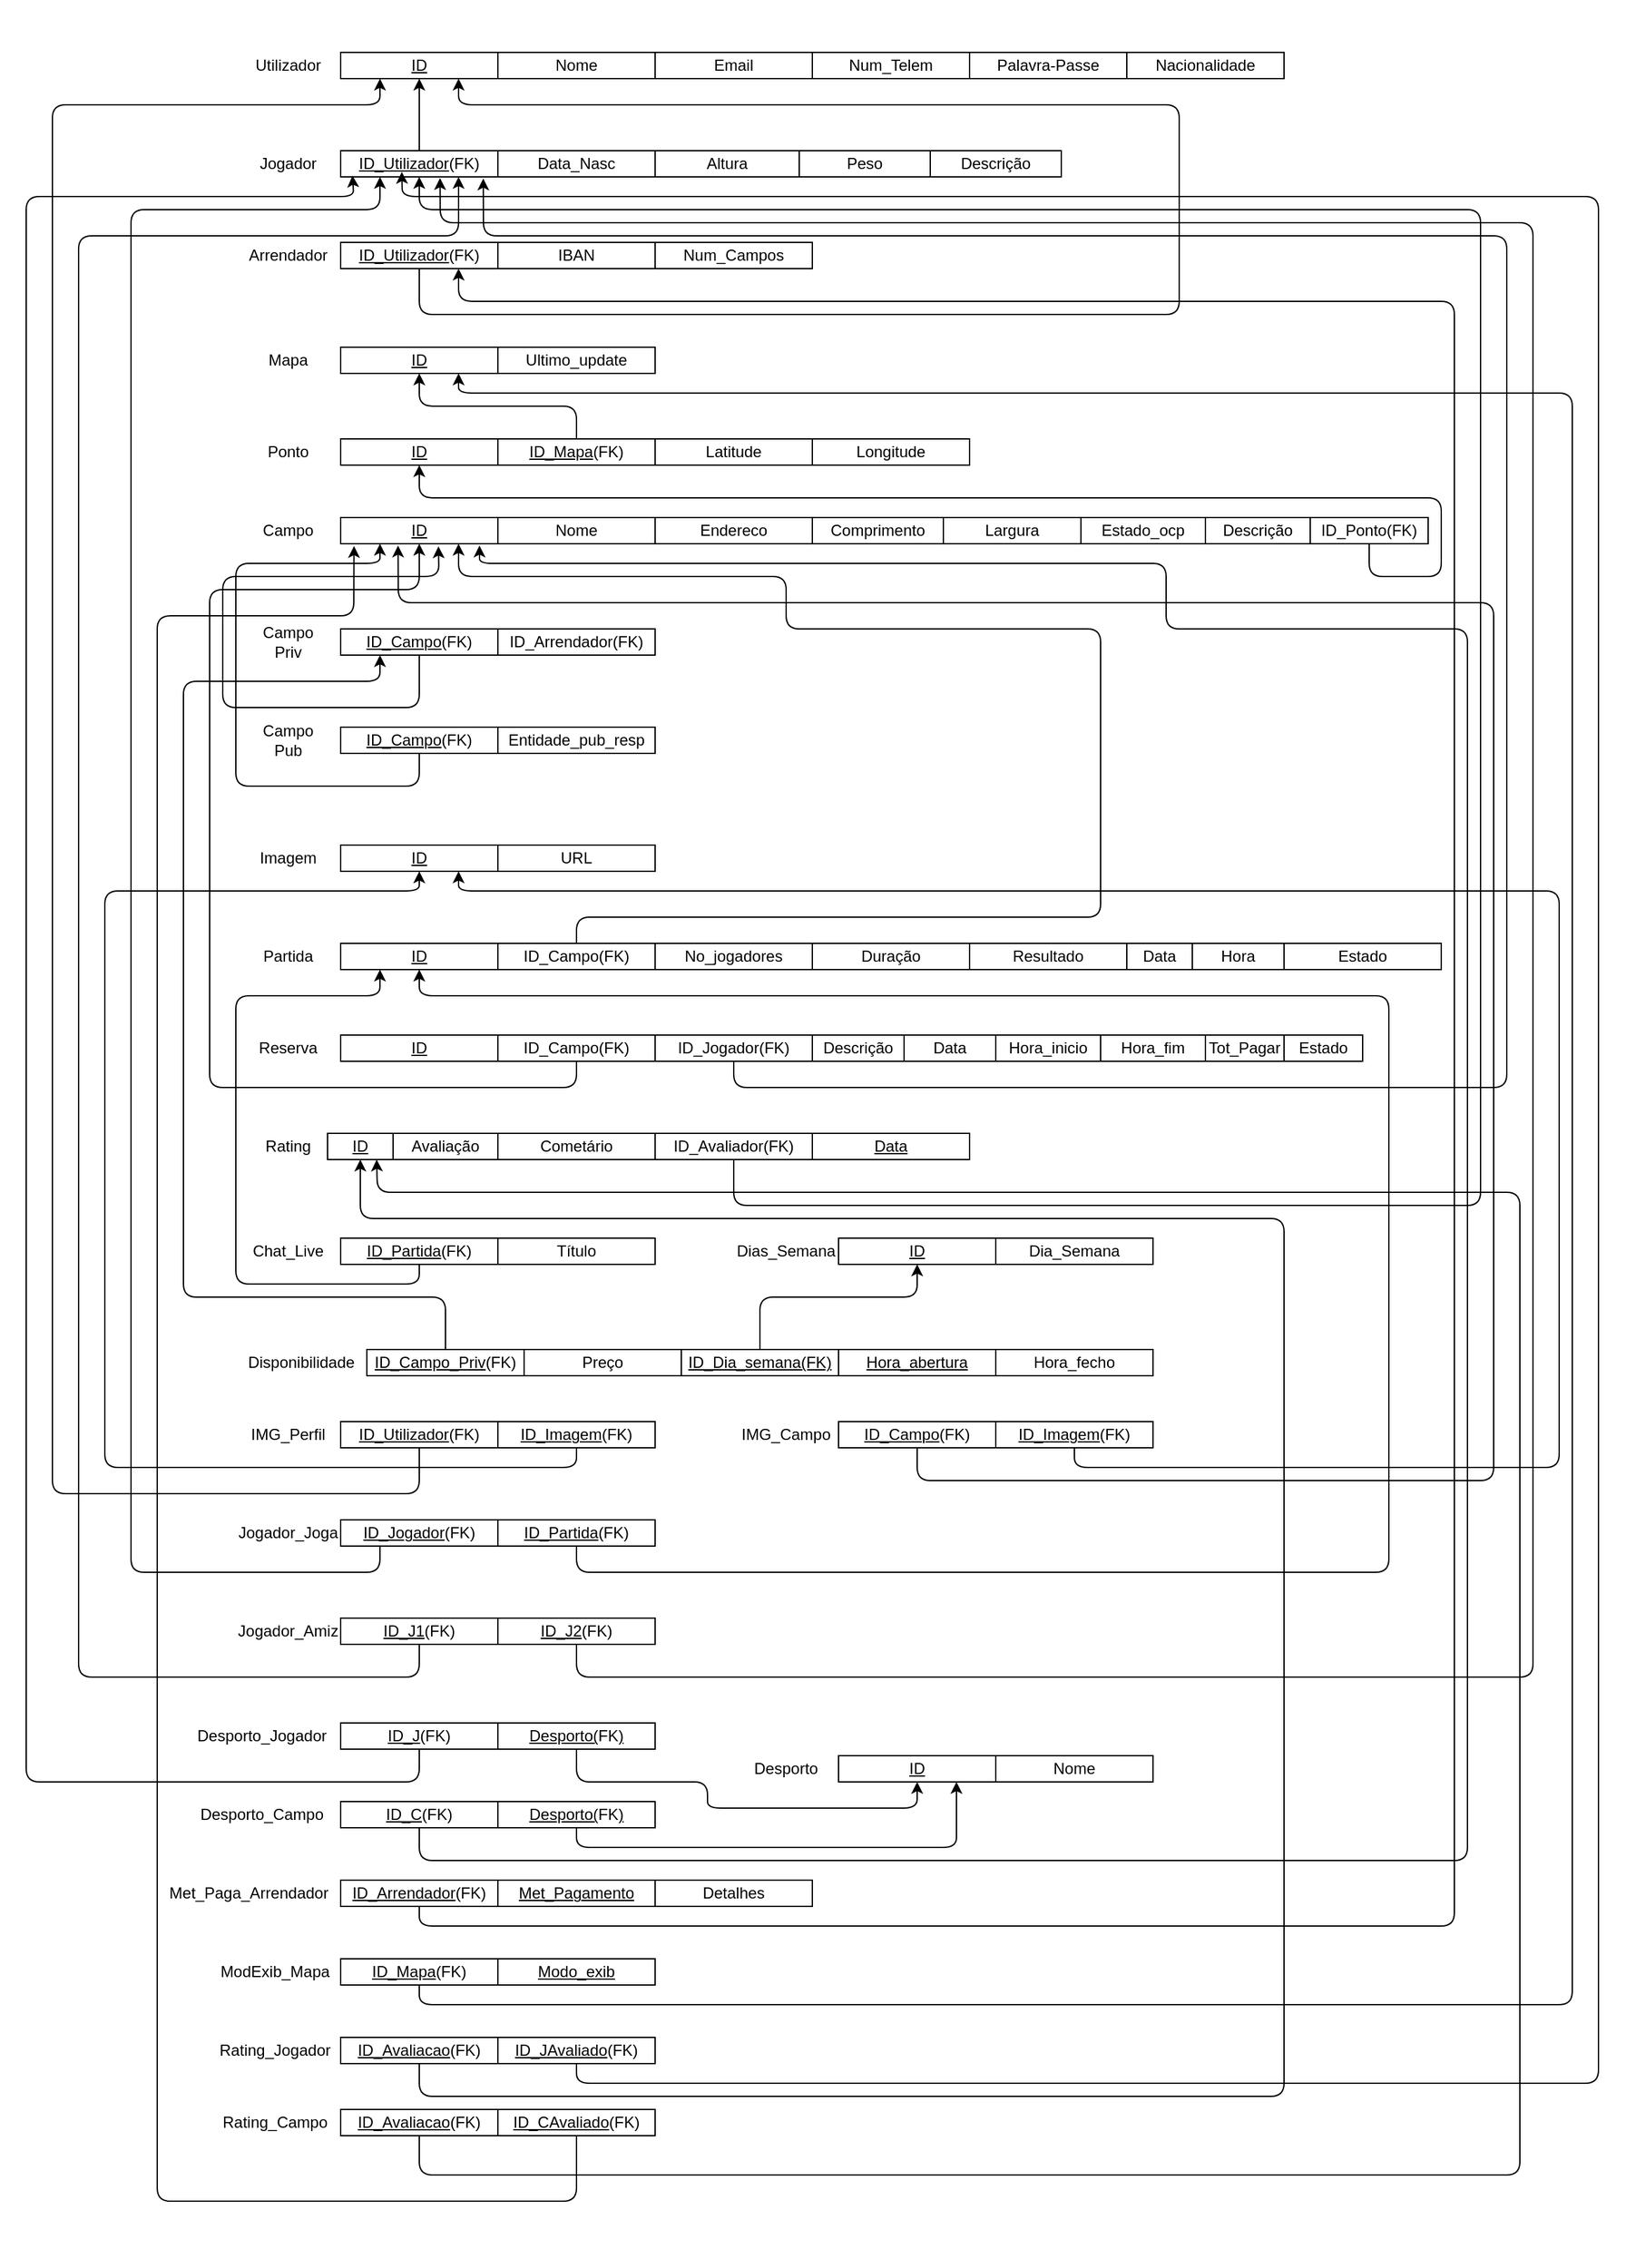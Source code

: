 <mxfile>
    <diagram id="jbAyWPN1_vUW8dfXuM_f" name="Page-1">
        <mxGraphModel dx="1922" dy="389" grid="1" gridSize="10" guides="1" tooltips="1" connect="1" arrows="1" fold="1" page="1" pageScale="1" pageWidth="850" pageHeight="1100" math="0" shadow="0">
            <root>
                <mxCell id="0"/>
                <mxCell id="1" parent="0"/>
                <mxCell id="243" value="" style="rounded=0;whiteSpace=wrap;html=1;shadow=0;strokeColor=none;" parent="1" vertex="1">
                    <mxGeometry x="-180" width="1240" height="1730" as="geometry"/>
                </mxCell>
                <mxCell id="3" value="&lt;u&gt;ID&lt;/u&gt;" style="rounded=0;whiteSpace=wrap;html=1;" parent="1" vertex="1">
                    <mxGeometry x="80" y="40" width="120" height="20" as="geometry"/>
                </mxCell>
                <mxCell id="4" value="Nome" style="rounded=0;whiteSpace=wrap;html=1;" parent="1" vertex="1">
                    <mxGeometry x="200" y="40" width="120" height="20" as="geometry"/>
                </mxCell>
                <mxCell id="5" value="Email" style="rounded=0;whiteSpace=wrap;html=1;" parent="1" vertex="1">
                    <mxGeometry x="320" y="40" width="120" height="20" as="geometry"/>
                </mxCell>
                <mxCell id="6" value="Num_Telem" style="rounded=0;whiteSpace=wrap;html=1;" parent="1" vertex="1">
                    <mxGeometry x="440" y="40" width="120" height="20" as="geometry"/>
                </mxCell>
                <mxCell id="7" value="Palavra-Passe" style="rounded=0;whiteSpace=wrap;html=1;" parent="1" vertex="1">
                    <mxGeometry x="560" y="40" width="120" height="20" as="geometry"/>
                </mxCell>
                <mxCell id="8" value="Nacionalidade" style="rounded=0;whiteSpace=wrap;html=1;" parent="1" vertex="1">
                    <mxGeometry x="680" y="40" width="120" height="20" as="geometry"/>
                </mxCell>
                <mxCell id="9" value="Utilizador" style="text;html=1;align=center;verticalAlign=middle;whiteSpace=wrap;rounded=0;" parent="1" vertex="1">
                    <mxGeometry x="10" y="35" width="60" height="30" as="geometry"/>
                </mxCell>
                <mxCell id="141" style="edgeStyle=none;html=1;exitX=0.5;exitY=1;exitDx=0;exitDy=0;entryX=0.5;entryY=1;entryDx=0;entryDy=0;" parent="1" source="10" target="3" edge="1">
                    <mxGeometry relative="1" as="geometry"/>
                </mxCell>
                <mxCell id="10" value="&lt;u&gt;ID_Utilizador&lt;/u&gt;(FK)" style="rounded=0;whiteSpace=wrap;html=1;" parent="1" vertex="1">
                    <mxGeometry x="80" y="115" width="120" height="20" as="geometry"/>
                </mxCell>
                <mxCell id="13" value="Descrição" style="rounded=0;whiteSpace=wrap;html=1;" parent="1" vertex="1">
                    <mxGeometry x="530" y="115" width="100" height="20" as="geometry"/>
                </mxCell>
                <mxCell id="16" value="Jogador" style="text;html=1;align=center;verticalAlign=middle;whiteSpace=wrap;rounded=0;" parent="1" vertex="1">
                    <mxGeometry x="10" y="110" width="60" height="30" as="geometry"/>
                </mxCell>
                <mxCell id="142" style="edgeStyle=none;html=1;exitX=0.5;exitY=1;exitDx=0;exitDy=0;entryX=0.75;entryY=1;entryDx=0;entryDy=0;" parent="1" source="24" target="3" edge="1">
                    <mxGeometry relative="1" as="geometry">
                        <Array as="points">
                            <mxPoint x="140" y="240"/>
                            <mxPoint x="720" y="240"/>
                            <mxPoint x="720" y="80"/>
                            <mxPoint x="170" y="80"/>
                        </Array>
                    </mxGeometry>
                </mxCell>
                <mxCell id="24" value="&lt;u&gt;ID_Utilizador&lt;/u&gt;(FK)" style="rounded=0;whiteSpace=wrap;html=1;" parent="1" vertex="1">
                    <mxGeometry x="80" y="185" width="120" height="20" as="geometry"/>
                </mxCell>
                <mxCell id="25" value="IBAN" style="rounded=0;whiteSpace=wrap;html=1;" parent="1" vertex="1">
                    <mxGeometry x="200" y="185" width="120" height="20" as="geometry"/>
                </mxCell>
                <mxCell id="26" value="Num_Campos" style="rounded=0;whiteSpace=wrap;html=1;" parent="1" vertex="1">
                    <mxGeometry x="320" y="185" width="120" height="20" as="geometry"/>
                </mxCell>
                <mxCell id="30" value="Arrendador" style="text;html=1;align=center;verticalAlign=middle;whiteSpace=wrap;rounded=0;" parent="1" vertex="1">
                    <mxGeometry x="10" y="180" width="60" height="30" as="geometry"/>
                </mxCell>
                <mxCell id="38" value="&lt;u&gt;ID&lt;/u&gt;" style="rounded=0;whiteSpace=wrap;html=1;" parent="1" vertex="1">
                    <mxGeometry x="80" y="395" width="120" height="20" as="geometry"/>
                </mxCell>
                <mxCell id="39" value="ID_Ponto" style="rounded=0;whiteSpace=wrap;html=1;" parent="1" vertex="1">
                    <mxGeometry x="200" y="395" width="120" height="20" as="geometry"/>
                </mxCell>
                <mxCell id="40" value="Comprimento" style="rounded=0;whiteSpace=wrap;html=1;" parent="1" vertex="1">
                    <mxGeometry x="440" y="395" width="100" height="20" as="geometry"/>
                </mxCell>
                <mxCell id="41" value="Endereco" style="rounded=0;whiteSpace=wrap;html=1;" parent="1" vertex="1">
                    <mxGeometry x="320" y="395" width="120" height="20" as="geometry"/>
                </mxCell>
                <mxCell id="52" value="&lt;u&gt;ID_Campo&lt;/u&gt;(FK)" style="rounded=0;whiteSpace=wrap;html=1;" parent="1" vertex="1">
                    <mxGeometry x="80" y="480" width="120" height="20" as="geometry"/>
                </mxCell>
                <mxCell id="53" value="ID_Arrendador(FK)" style="rounded=0;whiteSpace=wrap;html=1;" parent="1" vertex="1">
                    <mxGeometry x="200" y="480" width="120" height="20" as="geometry"/>
                </mxCell>
                <mxCell id="58" value="Campo Priv" style="text;html=1;align=center;verticalAlign=middle;whiteSpace=wrap;rounded=0;" parent="1" vertex="1">
                    <mxGeometry x="10" y="475" width="60" height="30" as="geometry"/>
                </mxCell>
                <mxCell id="154" style="edgeStyle=none;html=1;exitX=0.5;exitY=1;exitDx=0;exitDy=0;entryX=0.25;entryY=1;entryDx=0;entryDy=0;" parent="1" source="59" target="132" edge="1">
                    <mxGeometry relative="1" as="geometry">
                        <Array as="points">
                            <mxPoint x="140" y="600"/>
                            <mxPoint y="600"/>
                            <mxPoint y="430"/>
                            <mxPoint x="110" y="430"/>
                        </Array>
                    </mxGeometry>
                </mxCell>
                <mxCell id="59" value="&lt;u&gt;ID_Campo&lt;/u&gt;&lt;span style=&quot;color: rgb(0, 0, 0);&quot;&gt;(FK)&lt;/span&gt;" style="rounded=0;whiteSpace=wrap;html=1;" parent="1" vertex="1">
                    <mxGeometry x="80" y="555" width="120" height="20" as="geometry"/>
                </mxCell>
                <mxCell id="60" value="Entidade_pub_resp" style="rounded=0;whiteSpace=wrap;html=1;" parent="1" vertex="1">
                    <mxGeometry x="200" y="555" width="120" height="20" as="geometry"/>
                </mxCell>
                <mxCell id="65" value="Campo Pub" style="text;html=1;align=center;verticalAlign=middle;whiteSpace=wrap;rounded=0;" parent="1" vertex="1">
                    <mxGeometry x="10" y="550" width="60" height="30" as="geometry"/>
                </mxCell>
                <mxCell id="66" value="&lt;u&gt;ID&lt;/u&gt;" style="rounded=0;whiteSpace=wrap;html=1;" parent="1" vertex="1">
                    <mxGeometry x="80" y="645" width="120" height="20" as="geometry"/>
                </mxCell>
                <mxCell id="72" value="Imagem" style="text;html=1;align=center;verticalAlign=middle;whiteSpace=wrap;rounded=0;" parent="1" vertex="1">
                    <mxGeometry x="10" y="640" width="60" height="30" as="geometry"/>
                </mxCell>
                <mxCell id="73" value="&lt;u&gt;ID&lt;/u&gt;" style="rounded=0;whiteSpace=wrap;html=1;" parent="1" vertex="1">
                    <mxGeometry x="80" y="720" width="120" height="20" as="geometry"/>
                </mxCell>
                <mxCell id="152" style="edgeStyle=none;html=1;exitX=0.5;exitY=0;exitDx=0;exitDy=0;entryX=0.75;entryY=1;entryDx=0;entryDy=0;" parent="1" source="74" target="132" edge="1">
                    <mxGeometry relative="1" as="geometry">
                        <Array as="points">
                            <mxPoint x="260" y="700"/>
                            <mxPoint x="660" y="700"/>
                            <mxPoint x="660" y="480"/>
                            <mxPoint x="420" y="480"/>
                            <mxPoint x="420" y="440"/>
                            <mxPoint x="170" y="440"/>
                        </Array>
                    </mxGeometry>
                </mxCell>
                <mxCell id="74" value="ID_Campo(FK)" style="rounded=0;whiteSpace=wrap;html=1;" parent="1" vertex="1">
                    <mxGeometry x="200" y="720" width="120" height="20" as="geometry"/>
                </mxCell>
                <mxCell id="75" value="No_jogadores" style="rounded=0;whiteSpace=wrap;html=1;" parent="1" vertex="1">
                    <mxGeometry x="320" y="720" width="120" height="20" as="geometry"/>
                </mxCell>
                <mxCell id="76" value="Duração" style="rounded=0;whiteSpace=wrap;html=1;" parent="1" vertex="1">
                    <mxGeometry x="440" y="720" width="120" height="20" as="geometry"/>
                </mxCell>
                <mxCell id="77" value="Resultado" style="rounded=0;whiteSpace=wrap;html=1;" parent="1" vertex="1">
                    <mxGeometry x="560" y="720" width="120" height="20" as="geometry"/>
                </mxCell>
                <mxCell id="78" value="Data" style="rounded=0;whiteSpace=wrap;html=1;" parent="1" vertex="1">
                    <mxGeometry x="680" y="720" width="50" height="20" as="geometry"/>
                </mxCell>
                <mxCell id="79" value="Partida" style="text;html=1;align=center;verticalAlign=middle;whiteSpace=wrap;rounded=0;" parent="1" vertex="1">
                    <mxGeometry x="10" y="715" width="60" height="30" as="geometry"/>
                </mxCell>
                <mxCell id="80" value="&lt;u&gt;ID&lt;/u&gt;" style="rounded=0;whiteSpace=wrap;html=1;" parent="1" vertex="1">
                    <mxGeometry x="80" y="790" width="120" height="20" as="geometry"/>
                </mxCell>
                <mxCell id="150" style="edgeStyle=none;html=1;exitX=0.5;exitY=1;exitDx=0;exitDy=0;entryX=0.5;entryY=1;entryDx=0;entryDy=0;" parent="1" source="81" target="132" edge="1">
                    <mxGeometry relative="1" as="geometry">
                        <Array as="points">
                            <mxPoint x="260" y="830"/>
                            <mxPoint x="-20" y="830"/>
                            <mxPoint x="-20" y="450"/>
                            <mxPoint x="140" y="450"/>
                        </Array>
                    </mxGeometry>
                </mxCell>
                <mxCell id="81" value="ID_Campo(FK)" style="rounded=0;whiteSpace=wrap;html=1;" parent="1" vertex="1">
                    <mxGeometry x="200" y="790" width="120" height="20" as="geometry"/>
                </mxCell>
                <mxCell id="151" style="edgeStyle=none;html=1;exitX=0.5;exitY=1;exitDx=0;exitDy=0;entryX=0.907;entryY=1.061;entryDx=0;entryDy=0;entryPerimeter=0;" parent="1" source="82" target="10" edge="1">
                    <mxGeometry relative="1" as="geometry">
                        <Array as="points">
                            <mxPoint x="380" y="830"/>
                            <mxPoint x="970" y="830"/>
                            <mxPoint x="970" y="180"/>
                            <mxPoint x="189" y="180"/>
                        </Array>
                    </mxGeometry>
                </mxCell>
                <mxCell id="82" value="ID_Jogador(FK)" style="rounded=0;whiteSpace=wrap;html=1;" parent="1" vertex="1">
                    <mxGeometry x="320" y="790" width="120" height="20" as="geometry"/>
                </mxCell>
                <mxCell id="83" value="Descrição" style="rounded=0;whiteSpace=wrap;html=1;" parent="1" vertex="1">
                    <mxGeometry x="440" y="790" width="70" height="20" as="geometry"/>
                </mxCell>
                <mxCell id="84" value="Data" style="rounded=0;whiteSpace=wrap;html=1;" parent="1" vertex="1">
                    <mxGeometry x="510" y="790" width="70" height="20" as="geometry"/>
                </mxCell>
                <mxCell id="85" value="&lt;u&gt;Hora_abertura&lt;/u&gt;" style="rounded=0;whiteSpace=wrap;html=1;" parent="1" vertex="1">
                    <mxGeometry x="460" y="1030" width="120" height="20" as="geometry"/>
                </mxCell>
                <mxCell id="86" value="Reserva" style="text;html=1;align=center;verticalAlign=middle;whiteSpace=wrap;rounded=0;" parent="1" vertex="1">
                    <mxGeometry x="10" y="785" width="60" height="30" as="geometry"/>
                </mxCell>
                <mxCell id="87" value="Avaliação" style="rounded=0;whiteSpace=wrap;html=1;" parent="1" vertex="1">
                    <mxGeometry x="120" y="865" width="80" height="20" as="geometry"/>
                </mxCell>
                <mxCell id="88" value="Cometário" style="rounded=0;whiteSpace=wrap;html=1;" parent="1" vertex="1">
                    <mxGeometry x="200" y="865" width="120" height="20" as="geometry"/>
                </mxCell>
                <mxCell id="93" value="Rating" style="text;html=1;align=center;verticalAlign=middle;whiteSpace=wrap;rounded=0;" parent="1" vertex="1">
                    <mxGeometry x="10" y="860" width="60" height="30" as="geometry"/>
                </mxCell>
                <mxCell id="146" style="edgeStyle=none;html=1;exitX=0.5;exitY=1;exitDx=0;exitDy=0;entryX=0.25;entryY=1;entryDx=0;entryDy=0;" parent="1" source="94" target="52" edge="1">
                    <mxGeometry relative="1" as="geometry">
                        <Array as="points">
                            <mxPoint x="160" y="990"/>
                            <mxPoint x="-40" y="990"/>
                            <mxPoint x="-40" y="520"/>
                            <mxPoint x="110" y="520"/>
                        </Array>
                    </mxGeometry>
                </mxCell>
                <mxCell id="94" value="&lt;u&gt;ID_Campo_Priv&lt;/u&gt;(FK)" style="rounded=0;whiteSpace=wrap;html=1;" parent="1" vertex="1">
                    <mxGeometry x="100" y="1030" width="120" height="20" as="geometry"/>
                </mxCell>
                <mxCell id="95" value="Preço" style="rounded=0;whiteSpace=wrap;html=1;" parent="1" vertex="1">
                    <mxGeometry x="220" y="1030" width="120" height="20" as="geometry"/>
                </mxCell>
                <mxCell id="100" value="Disponibilidade" style="text;html=1;align=center;verticalAlign=middle;whiteSpace=wrap;rounded=0;" parent="1" vertex="1">
                    <mxGeometry x="20" y="1025" width="60" height="30" as="geometry"/>
                </mxCell>
                <mxCell id="145" style="edgeStyle=none;html=1;exitX=0.5;exitY=1;exitDx=0;exitDy=0;entryX=0.25;entryY=1;entryDx=0;entryDy=0;" parent="1" source="101" target="73" edge="1">
                    <mxGeometry relative="1" as="geometry">
                        <Array as="points">
                            <mxPoint x="140" y="980"/>
                            <mxPoint y="980"/>
                            <mxPoint y="760"/>
                            <mxPoint x="110" y="760"/>
                        </Array>
                    </mxGeometry>
                </mxCell>
                <mxCell id="101" value="&lt;u&gt;ID_Partida&lt;/u&gt;(FK)" style="rounded=0;whiteSpace=wrap;html=1;" parent="1" vertex="1">
                    <mxGeometry x="80" y="945" width="120" height="20" as="geometry"/>
                </mxCell>
                <mxCell id="102" value="Título" style="rounded=0;whiteSpace=wrap;html=1;" parent="1" vertex="1">
                    <mxGeometry x="200" y="945" width="120" height="20" as="geometry"/>
                </mxCell>
                <mxCell id="107" value="Chat_Live" style="text;html=1;align=center;verticalAlign=middle;whiteSpace=wrap;rounded=0;" parent="1" vertex="1">
                    <mxGeometry x="10" y="940" width="60" height="30" as="geometry"/>
                </mxCell>
                <mxCell id="224" style="edgeStyle=none;html=1;exitX=0.5;exitY=1;exitDx=0;exitDy=0;entryX=0.25;entryY=1;entryDx=0;entryDy=0;" parent="1" source="108" target="3" edge="1">
                    <mxGeometry relative="1" as="geometry">
                        <Array as="points">
                            <mxPoint x="140" y="1140"/>
                            <mxPoint x="-140" y="1140"/>
                            <mxPoint x="-140" y="710"/>
                            <mxPoint x="-140" y="80"/>
                            <mxPoint x="110" y="80"/>
                        </Array>
                    </mxGeometry>
                </mxCell>
                <mxCell id="108" value="&lt;u&gt;ID_Utilizador&lt;/u&gt;(FK)" style="rounded=0;whiteSpace=wrap;html=1;" parent="1" vertex="1">
                    <mxGeometry x="80" y="1085" width="120" height="20" as="geometry"/>
                </mxCell>
                <mxCell id="153" style="edgeStyle=none;html=1;exitX=0.5;exitY=1;exitDx=0;exitDy=0;entryX=0.5;entryY=1;entryDx=0;entryDy=0;" parent="1" source="109" target="66" edge="1">
                    <mxGeometry relative="1" as="geometry">
                        <Array as="points">
                            <mxPoint x="260" y="1120"/>
                            <mxPoint x="-100" y="1120"/>
                            <mxPoint x="-100" y="680"/>
                            <mxPoint x="140" y="680"/>
                        </Array>
                    </mxGeometry>
                </mxCell>
                <mxCell id="109" value="&lt;u&gt;ID_Imagem&lt;/u&gt;(FK)" style="rounded=0;whiteSpace=wrap;html=1;" parent="1" vertex="1">
                    <mxGeometry x="200" y="1085" width="120" height="20" as="geometry"/>
                </mxCell>
                <mxCell id="114" value="IMG_Perfil" style="text;html=1;align=center;verticalAlign=middle;whiteSpace=wrap;rounded=0;" parent="1" vertex="1">
                    <mxGeometry x="10" y="1080" width="60" height="30" as="geometry"/>
                </mxCell>
                <mxCell id="139" style="edgeStyle=none;html=1;exitX=0.25;exitY=1;exitDx=0;exitDy=0;entryX=0.25;entryY=1;entryDx=0;entryDy=0;" parent="1" source="115" target="10" edge="1">
                    <mxGeometry relative="1" as="geometry">
                        <Array as="points">
                            <mxPoint x="110" y="1200"/>
                            <mxPoint x="-80" y="1200"/>
                            <mxPoint x="-80" y="160"/>
                            <mxPoint x="110" y="160"/>
                        </Array>
                    </mxGeometry>
                </mxCell>
                <mxCell id="115" value="&lt;u&gt;ID_Jogador&lt;/u&gt;(FK)" style="rounded=0;whiteSpace=wrap;html=1;" parent="1" vertex="1">
                    <mxGeometry x="80" y="1160" width="120" height="20" as="geometry"/>
                </mxCell>
                <mxCell id="140" style="edgeStyle=none;html=1;exitX=0.5;exitY=1;exitDx=0;exitDy=0;entryX=0.5;entryY=1;entryDx=0;entryDy=0;" parent="1" source="116" target="73" edge="1">
                    <mxGeometry relative="1" as="geometry">
                        <Array as="points">
                            <mxPoint x="260" y="1200"/>
                            <mxPoint x="880" y="1200"/>
                            <mxPoint x="880" y="760"/>
                            <mxPoint x="140" y="760"/>
                        </Array>
                    </mxGeometry>
                </mxCell>
                <mxCell id="116" value="&lt;u&gt;ID_Partida&lt;/u&gt;(FK)" style="rounded=0;whiteSpace=wrap;html=1;" parent="1" vertex="1">
                    <mxGeometry x="200" y="1160" width="120" height="20" as="geometry"/>
                </mxCell>
                <mxCell id="121" value="Jogador_Joga" style="text;html=1;align=center;verticalAlign=middle;whiteSpace=wrap;rounded=0;" parent="1" vertex="1">
                    <mxGeometry x="10" y="1155" width="60" height="30" as="geometry"/>
                </mxCell>
                <mxCell id="132" value="&lt;u&gt;ID&lt;/u&gt;" style="rounded=0;whiteSpace=wrap;html=1;" parent="1" vertex="1">
                    <mxGeometry x="80" y="395" width="120" height="20" as="geometry"/>
                </mxCell>
                <mxCell id="133" value="Nome" style="rounded=0;whiteSpace=wrap;html=1;" parent="1" vertex="1">
                    <mxGeometry x="200" y="395" width="120" height="20" as="geometry"/>
                </mxCell>
                <mxCell id="164" style="edgeStyle=none;html=1;exitX=0.5;exitY=1;exitDx=0;exitDy=0;entryX=0.5;entryY=1;entryDx=0;entryDy=0;" parent="1" source="166" target="160" edge="1">
                    <mxGeometry relative="1" as="geometry">
                        <Array as="points">
                            <mxPoint x="865" y="440"/>
                            <mxPoint x="920" y="440"/>
                            <mxPoint x="920" y="380"/>
                            <mxPoint x="820" y="380"/>
                            <mxPoint x="140" y="380"/>
                        </Array>
                    </mxGeometry>
                </mxCell>
                <mxCell id="135" value="Estado_ocp" style="rounded=0;whiteSpace=wrap;html=1;" parent="1" vertex="1">
                    <mxGeometry x="645" y="395" width="95" height="20" as="geometry"/>
                </mxCell>
                <mxCell id="136" value="Campo" style="text;html=1;align=center;verticalAlign=middle;whiteSpace=wrap;rounded=0;" parent="1" vertex="1">
                    <mxGeometry x="10" y="390" width="60" height="30" as="geometry"/>
                </mxCell>
                <mxCell id="138" value="Hora" style="rounded=0;whiteSpace=wrap;html=1;" parent="1" vertex="1">
                    <mxGeometry x="730" y="720" width="70" height="20" as="geometry"/>
                </mxCell>
                <mxCell id="155" style="edgeStyle=none;html=1;exitX=0.5;exitY=1;exitDx=0;exitDy=0;entryX=0.622;entryY=1.1;entryDx=0;entryDy=0;entryPerimeter=0;" parent="1" source="52" target="132" edge="1">
                    <mxGeometry relative="1" as="geometry">
                        <Array as="points">
                            <mxPoint x="140" y="540"/>
                            <mxPoint x="-10" y="540"/>
                            <mxPoint x="-10" y="440"/>
                            <mxPoint x="155" y="440"/>
                        </Array>
                    </mxGeometry>
                </mxCell>
                <mxCell id="160" value="&lt;u&gt;ID&lt;/u&gt;" style="rounded=0;whiteSpace=wrap;html=1;" parent="1" vertex="1">
                    <mxGeometry x="80" y="335" width="120" height="20" as="geometry"/>
                </mxCell>
                <mxCell id="161" value="Latitude" style="rounded=0;whiteSpace=wrap;html=1;" parent="1" vertex="1">
                    <mxGeometry x="320" y="335" width="120" height="20" as="geometry"/>
                </mxCell>
                <mxCell id="162" value="Ponto" style="text;html=1;align=center;verticalAlign=middle;whiteSpace=wrap;rounded=0;" parent="1" vertex="1">
                    <mxGeometry x="10" y="330" width="60" height="30" as="geometry"/>
                </mxCell>
                <mxCell id="166" value="ID_Ponto(FK)" style="rounded=0;whiteSpace=wrap;html=1;" parent="1" vertex="1">
                    <mxGeometry x="820" y="395" width="90" height="20" as="geometry"/>
                </mxCell>
                <mxCell id="167" value="Descrição&lt;span style=&quot;font-family: monospace; font-size: 0px; text-align: start; text-wrap-mode: nowrap;&quot;&gt;%3CmxGraphModel%3E%3Croot%3E%3CmxCell%20id%3D%220%22%2F%3E%3CmxCell%20id%3D%221%22%20parent%3D%220%22%2F%3E%3CmxCell%20id%3D%222%22%20value%3D%22ID_Ponto(FK)%22%20style%3D%22rounded%3D0%3BwhiteSpace%3Dwrap%3Bhtml%3D1%3B%22%20vertex%3D%221%22%20parent%3D%221%22%3E%3CmxGeometry%20x%3D%22440%22%20y%3D%22395%22%20width%3D%22120%22%20height%3D%2220%22%20as%3D%22geometry%22%2F%3E%3C%2FmxCell%3E%3C%2Froot%3E%3C%2FmxGraphModel%3E&lt;/span&gt;" style="rounded=0;whiteSpace=wrap;html=1;" parent="1" vertex="1">
                    <mxGeometry x="740" y="395" width="80" height="20" as="geometry"/>
                </mxCell>
                <mxCell id="210" style="edgeStyle=none;html=1;exitX=0.5;exitY=1;exitDx=0;exitDy=0;entryX=0.75;entryY=1;entryDx=0;entryDy=0;" parent="1" source="176" target="10" edge="1">
                    <mxGeometry relative="1" as="geometry">
                        <Array as="points">
                            <mxPoint x="140" y="1280"/>
                            <mxPoint x="-120" y="1280"/>
                            <mxPoint x="-120" y="180"/>
                            <mxPoint x="170" y="180"/>
                        </Array>
                    </mxGeometry>
                </mxCell>
                <mxCell id="176" value="&lt;u&gt;ID_J1&lt;/u&gt;(FK)" style="rounded=0;whiteSpace=wrap;html=1;" parent="1" vertex="1">
                    <mxGeometry x="80" y="1235" width="120" height="20" as="geometry"/>
                </mxCell>
                <mxCell id="177" value="&lt;u&gt;ID_J2&lt;/u&gt;(FK)" style="rounded=0;whiteSpace=wrap;html=1;" parent="1" vertex="1">
                    <mxGeometry x="200" y="1235" width="120" height="20" as="geometry"/>
                </mxCell>
                <mxCell id="178" value="Jogador_Amiz" style="text;html=1;align=center;verticalAlign=middle;whiteSpace=wrap;rounded=0;" parent="1" vertex="1">
                    <mxGeometry x="10" y="1230" width="60" height="30" as="geometry"/>
                </mxCell>
                <mxCell id="185" style="edgeStyle=none;html=1;exitX=0.5;exitY=0;exitDx=0;exitDy=0;entryX=0.5;entryY=1;entryDx=0;entryDy=0;" parent="1" source="179" target="184" edge="1">
                    <mxGeometry relative="1" as="geometry">
                        <Array as="points">
                            <mxPoint x="260" y="310"/>
                            <mxPoint x="140" y="310"/>
                        </Array>
                    </mxGeometry>
                </mxCell>
                <mxCell id="179" value="&lt;u&gt;ID_Mapa&lt;/u&gt;(FK)" style="rounded=0;whiteSpace=wrap;html=1;" parent="1" vertex="1">
                    <mxGeometry x="200" y="335" width="120" height="20" as="geometry"/>
                </mxCell>
                <mxCell id="180" value="" style="rounded=0;whiteSpace=wrap;html=1;" parent="1" vertex="1">
                    <mxGeometry x="80" y="265" width="120" height="20" as="geometry"/>
                </mxCell>
                <mxCell id="182" value="Ultimo_update" style="rounded=0;whiteSpace=wrap;html=1;" parent="1" vertex="1">
                    <mxGeometry x="200" y="265" width="120" height="20" as="geometry"/>
                </mxCell>
                <mxCell id="183" value="Mapa" style="text;html=1;align=center;verticalAlign=middle;whiteSpace=wrap;rounded=0;" parent="1" vertex="1">
                    <mxGeometry x="10" y="260" width="60" height="30" as="geometry"/>
                </mxCell>
                <mxCell id="184" value="&lt;u&gt;ID&lt;/u&gt;" style="rounded=0;whiteSpace=wrap;html=1;" parent="1" vertex="1">
                    <mxGeometry x="80" y="265" width="120" height="20" as="geometry"/>
                </mxCell>
                <mxCell id="189" value="&lt;u&gt;ID_J&lt;/u&gt;(FK)" style="rounded=0;whiteSpace=wrap;html=1;" parent="1" vertex="1">
                    <mxGeometry x="80" y="1315" width="120" height="20" as="geometry"/>
                </mxCell>
                <mxCell id="234" style="edgeStyle=none;html=1;exitX=0.5;exitY=1;exitDx=0;exitDy=0;entryX=0.5;entryY=1;entryDx=0;entryDy=0;" parent="1" source="190" target="231" edge="1">
                    <mxGeometry relative="1" as="geometry">
                        <Array as="points">
                            <mxPoint x="260" y="1360"/>
                            <mxPoint x="360" y="1360"/>
                            <mxPoint x="360" y="1380"/>
                            <mxPoint x="520" y="1380"/>
                        </Array>
                    </mxGeometry>
                </mxCell>
                <mxCell id="190" value="&lt;u&gt;Desporto(&lt;/u&gt;FK&lt;u&gt;)&lt;/u&gt;" style="rounded=0;whiteSpace=wrap;html=1;" parent="1" vertex="1">
                    <mxGeometry x="200" y="1315" width="120" height="20" as="geometry"/>
                </mxCell>
                <mxCell id="191" value="Desporto_Jogador" style="text;html=1;align=center;verticalAlign=middle;whiteSpace=wrap;rounded=0;" parent="1" vertex="1">
                    <mxGeometry x="-10" y="1310" width="60" height="30" as="geometry"/>
                </mxCell>
                <mxCell id="192" value="&lt;u&gt;ID_C&lt;/u&gt;(FK)" style="rounded=0;whiteSpace=wrap;html=1;" parent="1" vertex="1">
                    <mxGeometry x="80" y="1375" width="120" height="20" as="geometry"/>
                </mxCell>
                <mxCell id="235" style="edgeStyle=none;html=1;exitX=0.5;exitY=1;exitDx=0;exitDy=0;entryX=0.75;entryY=1;entryDx=0;entryDy=0;" parent="1" source="193" target="231" edge="1">
                    <mxGeometry relative="1" as="geometry">
                        <Array as="points">
                            <mxPoint x="260" y="1410"/>
                            <mxPoint x="420" y="1410"/>
                            <mxPoint x="550" y="1410"/>
                            <mxPoint x="550" y="1395"/>
                        </Array>
                    </mxGeometry>
                </mxCell>
                <mxCell id="193" value="&lt;u&gt;Desporto(&lt;/u&gt;FK&lt;u&gt;)&lt;/u&gt;" style="rounded=0;whiteSpace=wrap;html=1;" parent="1" vertex="1">
                    <mxGeometry x="200" y="1375" width="120" height="20" as="geometry"/>
                </mxCell>
                <mxCell id="194" value="Desporto_Campo" style="text;html=1;align=center;verticalAlign=middle;whiteSpace=wrap;rounded=0;" parent="1" vertex="1">
                    <mxGeometry x="-10" y="1370" width="60" height="30" as="geometry"/>
                </mxCell>
                <mxCell id="217" style="edgeStyle=none;html=1;exitX=0.5;exitY=1;exitDx=0;exitDy=0;entryX=0.75;entryY=1;entryDx=0;entryDy=0;" parent="1" source="195" target="24" edge="1">
                    <mxGeometry relative="1" as="geometry">
                        <Array as="points">
                            <mxPoint x="140" y="1470"/>
                            <mxPoint x="930" y="1470"/>
                            <mxPoint x="930" y="780"/>
                            <mxPoint x="930" y="230"/>
                            <mxPoint x="170" y="230"/>
                        </Array>
                    </mxGeometry>
                </mxCell>
                <mxCell id="195" value="&lt;u&gt;ID_Arrendador&lt;/u&gt;(FK)" style="rounded=0;whiteSpace=wrap;html=1;" parent="1" vertex="1">
                    <mxGeometry x="80" y="1435" width="120" height="20" as="geometry"/>
                </mxCell>
                <mxCell id="196" value="&lt;u&gt;Met_Pagamento&lt;/u&gt;" style="rounded=0;whiteSpace=wrap;html=1;" parent="1" vertex="1">
                    <mxGeometry x="200" y="1435" width="120" height="20" as="geometry"/>
                </mxCell>
                <mxCell id="197" value="Met_Paga_Arrendador" style="text;html=1;align=center;verticalAlign=middle;whiteSpace=wrap;rounded=0;" parent="1" vertex="1">
                    <mxGeometry x="-20" y="1430" width="60" height="30" as="geometry"/>
                </mxCell>
                <mxCell id="218" style="edgeStyle=none;html=1;exitX=0.5;exitY=1;exitDx=0;exitDy=0;entryX=0.75;entryY=1;entryDx=0;entryDy=0;" parent="1" source="198" target="184" edge="1">
                    <mxGeometry relative="1" as="geometry">
                        <Array as="points">
                            <mxPoint x="140" y="1530"/>
                            <mxPoint x="1020" y="1530"/>
                            <mxPoint x="1020" y="300"/>
                            <mxPoint x="170" y="300"/>
                        </Array>
                    </mxGeometry>
                </mxCell>
                <mxCell id="198" value="&lt;u&gt;ID_Mapa&lt;/u&gt;(FK)" style="rounded=0;whiteSpace=wrap;html=1;" parent="1" vertex="1">
                    <mxGeometry x="80" y="1495" width="120" height="20" as="geometry"/>
                </mxCell>
                <mxCell id="199" value="&lt;u&gt;Modo_exib&lt;/u&gt;" style="rounded=0;whiteSpace=wrap;html=1;" parent="1" vertex="1">
                    <mxGeometry x="200" y="1495" width="120" height="20" as="geometry"/>
                </mxCell>
                <mxCell id="200" value="ModExib_Mapa" style="text;html=1;align=center;verticalAlign=middle;whiteSpace=wrap;rounded=0;" parent="1" vertex="1">
                    <mxGeometry y="1490" width="60" height="30" as="geometry"/>
                </mxCell>
                <mxCell id="203" style="edgeStyle=none;html=1;exitX=0.5;exitY=1;exitDx=0;exitDy=0;entryX=0.5;entryY=1;entryDx=0;entryDy=0;" parent="1" source="201" target="10" edge="1">
                    <mxGeometry relative="1" as="geometry">
                        <Array as="points">
                            <mxPoint x="380" y="920"/>
                            <mxPoint x="950" y="920"/>
                            <mxPoint x="950" y="530"/>
                            <mxPoint x="950" y="160"/>
                            <mxPoint x="140" y="160"/>
                        </Array>
                    </mxGeometry>
                </mxCell>
                <mxCell id="201" value="ID_Avaliador(FK)" style="rounded=0;whiteSpace=wrap;html=1;" parent="1" vertex="1">
                    <mxGeometry x="320" y="865" width="120" height="20" as="geometry"/>
                </mxCell>
                <mxCell id="225" style="edgeStyle=none;html=1;exitX=0.5;exitY=1;exitDx=0;exitDy=0;entryX=0.5;entryY=1;entryDx=0;entryDy=0;" parent="1" source="204" target="276" edge="1">
                    <mxGeometry relative="1" as="geometry">
                        <Array as="points">
                            <mxPoint x="140" y="1600"/>
                            <mxPoint x="460" y="1600"/>
                            <mxPoint x="800" y="1600"/>
                            <mxPoint x="800" y="1320"/>
                            <mxPoint x="800" y="930"/>
                            <mxPoint x="350" y="930"/>
                            <mxPoint x="95" y="930"/>
                        </Array>
                    </mxGeometry>
                </mxCell>
                <mxCell id="204" value="&lt;u&gt;ID_Avaliacao&lt;/u&gt;(FK)" style="rounded=0;whiteSpace=wrap;html=1;" parent="1" vertex="1">
                    <mxGeometry x="80" y="1555" width="120" height="20" as="geometry"/>
                </mxCell>
                <mxCell id="205" value="&lt;u&gt;ID_JAvaliado&lt;/u&gt;(FK)" style="rounded=0;whiteSpace=wrap;html=1;" parent="1" vertex="1">
                    <mxGeometry x="200" y="1555" width="120" height="20" as="geometry"/>
                </mxCell>
                <mxCell id="206" value="Rating_Jogador" style="text;html=1;align=center;verticalAlign=middle;whiteSpace=wrap;rounded=0;" parent="1" vertex="1">
                    <mxGeometry y="1550" width="60" height="30" as="geometry"/>
                </mxCell>
                <mxCell id="226" style="edgeStyle=none;html=1;exitX=0.5;exitY=1;exitDx=0;exitDy=0;entryX=0.75;entryY=1;entryDx=0;entryDy=0;" parent="1" source="207" target="276" edge="1">
                    <mxGeometry relative="1" as="geometry">
                        <Array as="points">
                            <mxPoint x="140" y="1660"/>
                            <mxPoint x="980" y="1660"/>
                            <mxPoint x="980" y="910"/>
                            <mxPoint x="108" y="910"/>
                        </Array>
                    </mxGeometry>
                </mxCell>
                <mxCell id="207" value="&lt;u&gt;ID_Avaliacao&lt;/u&gt;(FK)" style="rounded=0;whiteSpace=wrap;html=1;" parent="1" vertex="1">
                    <mxGeometry x="80" y="1610" width="120" height="20" as="geometry"/>
                </mxCell>
                <mxCell id="228" style="edgeStyle=none;html=1;exitX=0.5;exitY=1;exitDx=0;exitDy=0;entryX=0.085;entryY=1.087;entryDx=0;entryDy=0;entryPerimeter=0;" parent="1" source="208" target="132" edge="1">
                    <mxGeometry relative="1" as="geometry">
                        <mxPoint x="80" y="393.059" as="targetPoint"/>
                        <Array as="points">
                            <mxPoint x="260" y="1680"/>
                            <mxPoint x="-60" y="1680"/>
                            <mxPoint x="-60" y="1100"/>
                            <mxPoint x="-60" y="470"/>
                            <mxPoint x="90" y="470"/>
                        </Array>
                    </mxGeometry>
                </mxCell>
                <mxCell id="208" value="&lt;u&gt;ID_CAvaliado&lt;/u&gt;(FK)" style="rounded=0;whiteSpace=wrap;html=1;" parent="1" vertex="1">
                    <mxGeometry x="200" y="1610" width="120" height="20" as="geometry"/>
                </mxCell>
                <mxCell id="209" value="Rating_Campo" style="text;html=1;align=center;verticalAlign=middle;whiteSpace=wrap;rounded=0;" parent="1" vertex="1">
                    <mxGeometry y="1605" width="60" height="30" as="geometry"/>
                </mxCell>
                <mxCell id="211" style="edgeStyle=none;html=1;exitX=0.5;exitY=1;exitDx=0;exitDy=0;entryX=0.632;entryY=1.044;entryDx=0;entryDy=0;entryPerimeter=0;" parent="1" source="177" target="10" edge="1">
                    <mxGeometry relative="1" as="geometry">
                        <Array as="points">
                            <mxPoint x="260" y="1280"/>
                            <mxPoint x="990" y="1280"/>
                            <mxPoint x="990" y="170"/>
                            <mxPoint x="156" y="170"/>
                        </Array>
                    </mxGeometry>
                </mxCell>
                <mxCell id="215" style="edgeStyle=none;html=1;exitX=0.5;exitY=1;exitDx=0;exitDy=0;entryX=0.075;entryY=0.95;entryDx=0;entryDy=0;entryPerimeter=0;" parent="1" source="189" target="10" edge="1">
                    <mxGeometry relative="1" as="geometry">
                        <Array as="points">
                            <mxPoint x="140" y="1360"/>
                            <mxPoint x="-160" y="1360"/>
                            <mxPoint x="-160" y="950"/>
                            <mxPoint x="-160" y="150"/>
                            <mxPoint x="90" y="150"/>
                        </Array>
                    </mxGeometry>
                </mxCell>
                <mxCell id="216" style="edgeStyle=none;html=1;exitX=0.5;exitY=1;exitDx=0;exitDy=0;entryX=0.883;entryY=1.068;entryDx=0;entryDy=0;entryPerimeter=0;" parent="1" source="192" target="132" edge="1">
                    <mxGeometry relative="1" as="geometry">
                        <Array as="points">
                            <mxPoint x="140" y="1420"/>
                            <mxPoint x="940" y="1420"/>
                            <mxPoint x="940" y="1030"/>
                            <mxPoint x="940" y="480"/>
                            <mxPoint x="710" y="480"/>
                            <mxPoint x="710" y="430"/>
                            <mxPoint x="186" y="430"/>
                        </Array>
                    </mxGeometry>
                </mxCell>
                <mxCell id="222" style="edgeStyle=none;html=1;exitX=0.5;exitY=1;exitDx=0;exitDy=0;entryX=0.365;entryY=1.068;entryDx=0;entryDy=0;entryPerimeter=0;" parent="1" source="219" target="132" edge="1">
                    <mxGeometry relative="1" as="geometry">
                        <Array as="points">
                            <mxPoint x="520" y="1130"/>
                            <mxPoint x="960" y="1130"/>
                            <mxPoint x="960" y="460"/>
                            <mxPoint x="124" y="460"/>
                        </Array>
                    </mxGeometry>
                </mxCell>
                <mxCell id="219" value="&lt;u&gt;ID_Campo&lt;/u&gt;(FK)" style="rounded=0;whiteSpace=wrap;html=1;" parent="1" vertex="1">
                    <mxGeometry x="460" y="1085" width="120" height="20" as="geometry"/>
                </mxCell>
                <mxCell id="223" style="edgeStyle=none;html=1;exitX=0.5;exitY=1;exitDx=0;exitDy=0;entryX=0.75;entryY=1;entryDx=0;entryDy=0;" parent="1" source="220" target="66" edge="1">
                    <mxGeometry relative="1" as="geometry">
                        <Array as="points">
                            <mxPoint x="640" y="1120"/>
                            <mxPoint x="1010" y="1120"/>
                            <mxPoint x="1010" y="680"/>
                            <mxPoint x="170" y="680"/>
                        </Array>
                    </mxGeometry>
                </mxCell>
                <mxCell id="220" value="&lt;u&gt;ID_Imagem&lt;/u&gt;(FK)" style="rounded=0;whiteSpace=wrap;html=1;" parent="1" vertex="1">
                    <mxGeometry x="580" y="1085" width="120" height="20" as="geometry"/>
                </mxCell>
                <mxCell id="221" value="IMG_Campo" style="text;html=1;align=center;verticalAlign=middle;whiteSpace=wrap;rounded=0;" parent="1" vertex="1">
                    <mxGeometry x="390" y="1080" width="60" height="30" as="geometry"/>
                </mxCell>
                <mxCell id="227" style="edgeStyle=none;html=1;exitX=0.5;exitY=1;exitDx=0;exitDy=0;entryX=0.389;entryY=0.809;entryDx=0;entryDy=0;entryPerimeter=0;" parent="1" source="205" target="10" edge="1">
                    <mxGeometry relative="1" as="geometry">
                        <Array as="points">
                            <mxPoint x="260" y="1590"/>
                            <mxPoint x="1040" y="1590"/>
                            <mxPoint x="1040" y="760"/>
                            <mxPoint x="1040" y="150"/>
                            <mxPoint x="310" y="150"/>
                            <mxPoint x="127" y="150"/>
                        </Array>
                    </mxGeometry>
                </mxCell>
                <mxCell id="231" value="&lt;u&gt;ID&lt;/u&gt;" style="rounded=0;whiteSpace=wrap;html=1;" parent="1" vertex="1">
                    <mxGeometry x="460" y="1340" width="120" height="20" as="geometry"/>
                </mxCell>
                <mxCell id="232" value="Nome" style="rounded=0;whiteSpace=wrap;html=1;" parent="1" vertex="1">
                    <mxGeometry x="580" y="1340" width="120" height="20" as="geometry"/>
                </mxCell>
                <mxCell id="233" value="Desporto" style="text;html=1;align=center;verticalAlign=middle;whiteSpace=wrap;rounded=0;" parent="1" vertex="1">
                    <mxGeometry x="390" y="1335" width="60" height="30" as="geometry"/>
                </mxCell>
                <mxCell id="238" value="Longitude" style="rounded=0;whiteSpace=wrap;html=1;" parent="1" vertex="1">
                    <mxGeometry x="440" y="335" width="120" height="20" as="geometry"/>
                </mxCell>
                <mxCell id="239" value="Largura" style="rounded=0;whiteSpace=wrap;html=1;" parent="1" vertex="1">
                    <mxGeometry x="540" y="395" width="105" height="20" as="geometry"/>
                </mxCell>
                <mxCell id="241" value="&lt;u&gt;Data&lt;/u&gt;" style="rounded=0;whiteSpace=wrap;html=1;" parent="1" vertex="1">
                    <mxGeometry x="440" y="865" width="120" height="20" as="geometry"/>
                </mxCell>
                <mxCell id="257" style="edgeStyle=none;html=1;exitX=0.5;exitY=0;exitDx=0;exitDy=0;entryX=0.5;entryY=1;entryDx=0;entryDy=0;" parent="1" source="244" target="253" edge="1">
                    <mxGeometry relative="1" as="geometry">
                        <mxPoint x="520" y="970" as="targetPoint"/>
                        <Array as="points">
                            <mxPoint x="400" y="990"/>
                            <mxPoint x="520" y="990"/>
                        </Array>
                    </mxGeometry>
                </mxCell>
                <mxCell id="244" value="&lt;u&gt;ID_Dia_semana(FK)&lt;/u&gt;" style="rounded=0;whiteSpace=wrap;html=1;" parent="1" vertex="1">
                    <mxGeometry x="340" y="1030" width="120" height="20" as="geometry"/>
                </mxCell>
                <mxCell id="253" value="&lt;u&gt;ID&lt;/u&gt;" style="rounded=0;whiteSpace=wrap;html=1;" parent="1" vertex="1">
                    <mxGeometry x="460" y="945" width="120" height="20" as="geometry"/>
                </mxCell>
                <mxCell id="254" value="Dia_Semana" style="rounded=0;whiteSpace=wrap;html=1;" parent="1" vertex="1">
                    <mxGeometry x="580" y="945" width="120" height="20" as="geometry"/>
                </mxCell>
                <mxCell id="255" value="Dias_Semana" style="text;html=1;align=center;verticalAlign=middle;whiteSpace=wrap;rounded=0;" parent="1" vertex="1">
                    <mxGeometry x="390" y="940" width="60" height="30" as="geometry"/>
                </mxCell>
                <mxCell id="261" value="Hora_fim" style="rounded=0;whiteSpace=wrap;html=1;" parent="1" vertex="1">
                    <mxGeometry x="660" y="790" width="80" height="20" as="geometry"/>
                </mxCell>
                <mxCell id="262" value="Hora_inicio" style="rounded=0;whiteSpace=wrap;html=1;" parent="1" vertex="1">
                    <mxGeometry x="580" y="790" width="80" height="20" as="geometry"/>
                </mxCell>
                <mxCell id="263" value="Hora_fecho" style="rounded=0;whiteSpace=wrap;html=1;" parent="1" vertex="1">
                    <mxGeometry x="580" y="1030" width="120" height="20" as="geometry"/>
                </mxCell>
                <mxCell id="264" value="Data_Nasc" style="rounded=0;whiteSpace=wrap;html=1;" parent="1" vertex="1">
                    <mxGeometry x="200" y="115" width="120" height="20" as="geometry"/>
                </mxCell>
                <mxCell id="265" value="Altura" style="rounded=0;whiteSpace=wrap;html=1;" parent="1" vertex="1">
                    <mxGeometry x="320" y="115" width="110" height="20" as="geometry"/>
                </mxCell>
                <mxCell id="266" value="Peso" style="rounded=0;whiteSpace=wrap;html=1;" parent="1" vertex="1">
                    <mxGeometry x="430" y="115" width="100" height="20" as="geometry"/>
                </mxCell>
                <mxCell id="269" value="URL" style="rounded=0;whiteSpace=wrap;html=1;" parent="1" vertex="1">
                    <mxGeometry x="200" y="645" width="120" height="20" as="geometry"/>
                </mxCell>
                <mxCell id="270" value="Estado" style="rounded=0;whiteSpace=wrap;html=1;" parent="1" vertex="1">
                    <mxGeometry x="800" y="720" width="120" height="20" as="geometry"/>
                </mxCell>
                <mxCell id="273" value="Estado" style="rounded=0;whiteSpace=wrap;html=1;" parent="1" vertex="1">
                    <mxGeometry x="800" y="790" width="60" height="20" as="geometry"/>
                </mxCell>
                <mxCell id="274" value="Tot_Pagar" style="rounded=0;whiteSpace=wrap;html=1;" parent="1" vertex="1">
                    <mxGeometry x="740" y="790" width="60" height="20" as="geometry"/>
                </mxCell>
                <mxCell id="275" value="Detalhes" style="rounded=0;whiteSpace=wrap;html=1;" parent="1" vertex="1">
                    <mxGeometry x="320" y="1435" width="120" height="20" as="geometry"/>
                </mxCell>
                <mxCell id="276" value="&lt;u&gt;ID&lt;/u&gt;" style="rounded=0;whiteSpace=wrap;html=1;" vertex="1" parent="1">
                    <mxGeometry x="70" y="865" width="50" height="20" as="geometry"/>
                </mxCell>
            </root>
        </mxGraphModel>
    </diagram>
</mxfile>